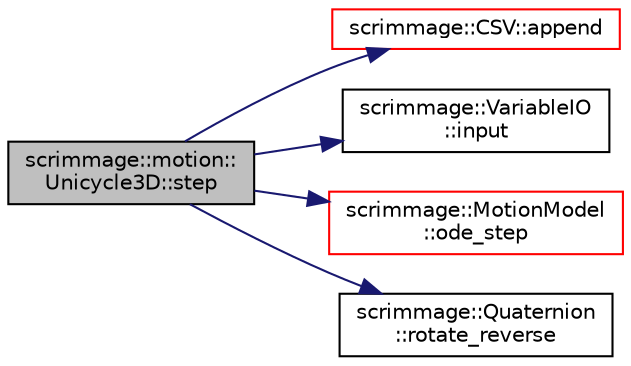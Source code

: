 digraph "scrimmage::motion::Unicycle3D::step"
{
 // LATEX_PDF_SIZE
  edge [fontname="Helvetica",fontsize="10",labelfontname="Helvetica",labelfontsize="10"];
  node [fontname="Helvetica",fontsize="10",shape=record];
  rankdir="LR";
  Node1 [label="scrimmage::motion::\lUnicycle3D::step",height=0.2,width=0.4,color="black", fillcolor="grey75", style="filled", fontcolor="black",tooltip=" "];
  Node1 -> Node2 [color="midnightblue",fontsize="10",style="solid",fontname="Helvetica"];
  Node2 [label="scrimmage::CSV::append",height=0.2,width=0.4,color="red", fillcolor="white", style="filled",URL="$classscrimmage_1_1CSV.html#a7eae90f44a37b48a68e684aa057c355d",tooltip=" "];
  Node1 -> Node5 [color="midnightblue",fontsize="10",style="solid",fontname="Helvetica"];
  Node5 [label="scrimmage::VariableIO\l::input",height=0.2,width=0.4,color="black", fillcolor="white", style="filled",URL="$classscrimmage_1_1VariableIO.html#a33f3e84630b1ba1839f8c9e0f4ecf46c",tooltip=" "];
  Node1 -> Node6 [color="midnightblue",fontsize="10",style="solid",fontname="Helvetica"];
  Node6 [label="scrimmage::MotionModel\l::ode_step",height=0.2,width=0.4,color="red", fillcolor="white", style="filled",URL="$classscrimmage_1_1MotionModel.html#ac517470af8e0f4c6d9a0442f064faa43",tooltip=" "];
  Node1 -> Node8 [color="midnightblue",fontsize="10",style="solid",fontname="Helvetica"];
  Node8 [label="scrimmage::Quaternion\l::rotate_reverse",height=0.2,width=0.4,color="black", fillcolor="white", style="filled",URL="$classscrimmage_1_1Quaternion.html#a64b11e90cc434f801da4ff70f4fdbf09",tooltip="rotate the input vector around the vec axis by an angle given by RotationAngle(). This can also be us..."];
}
